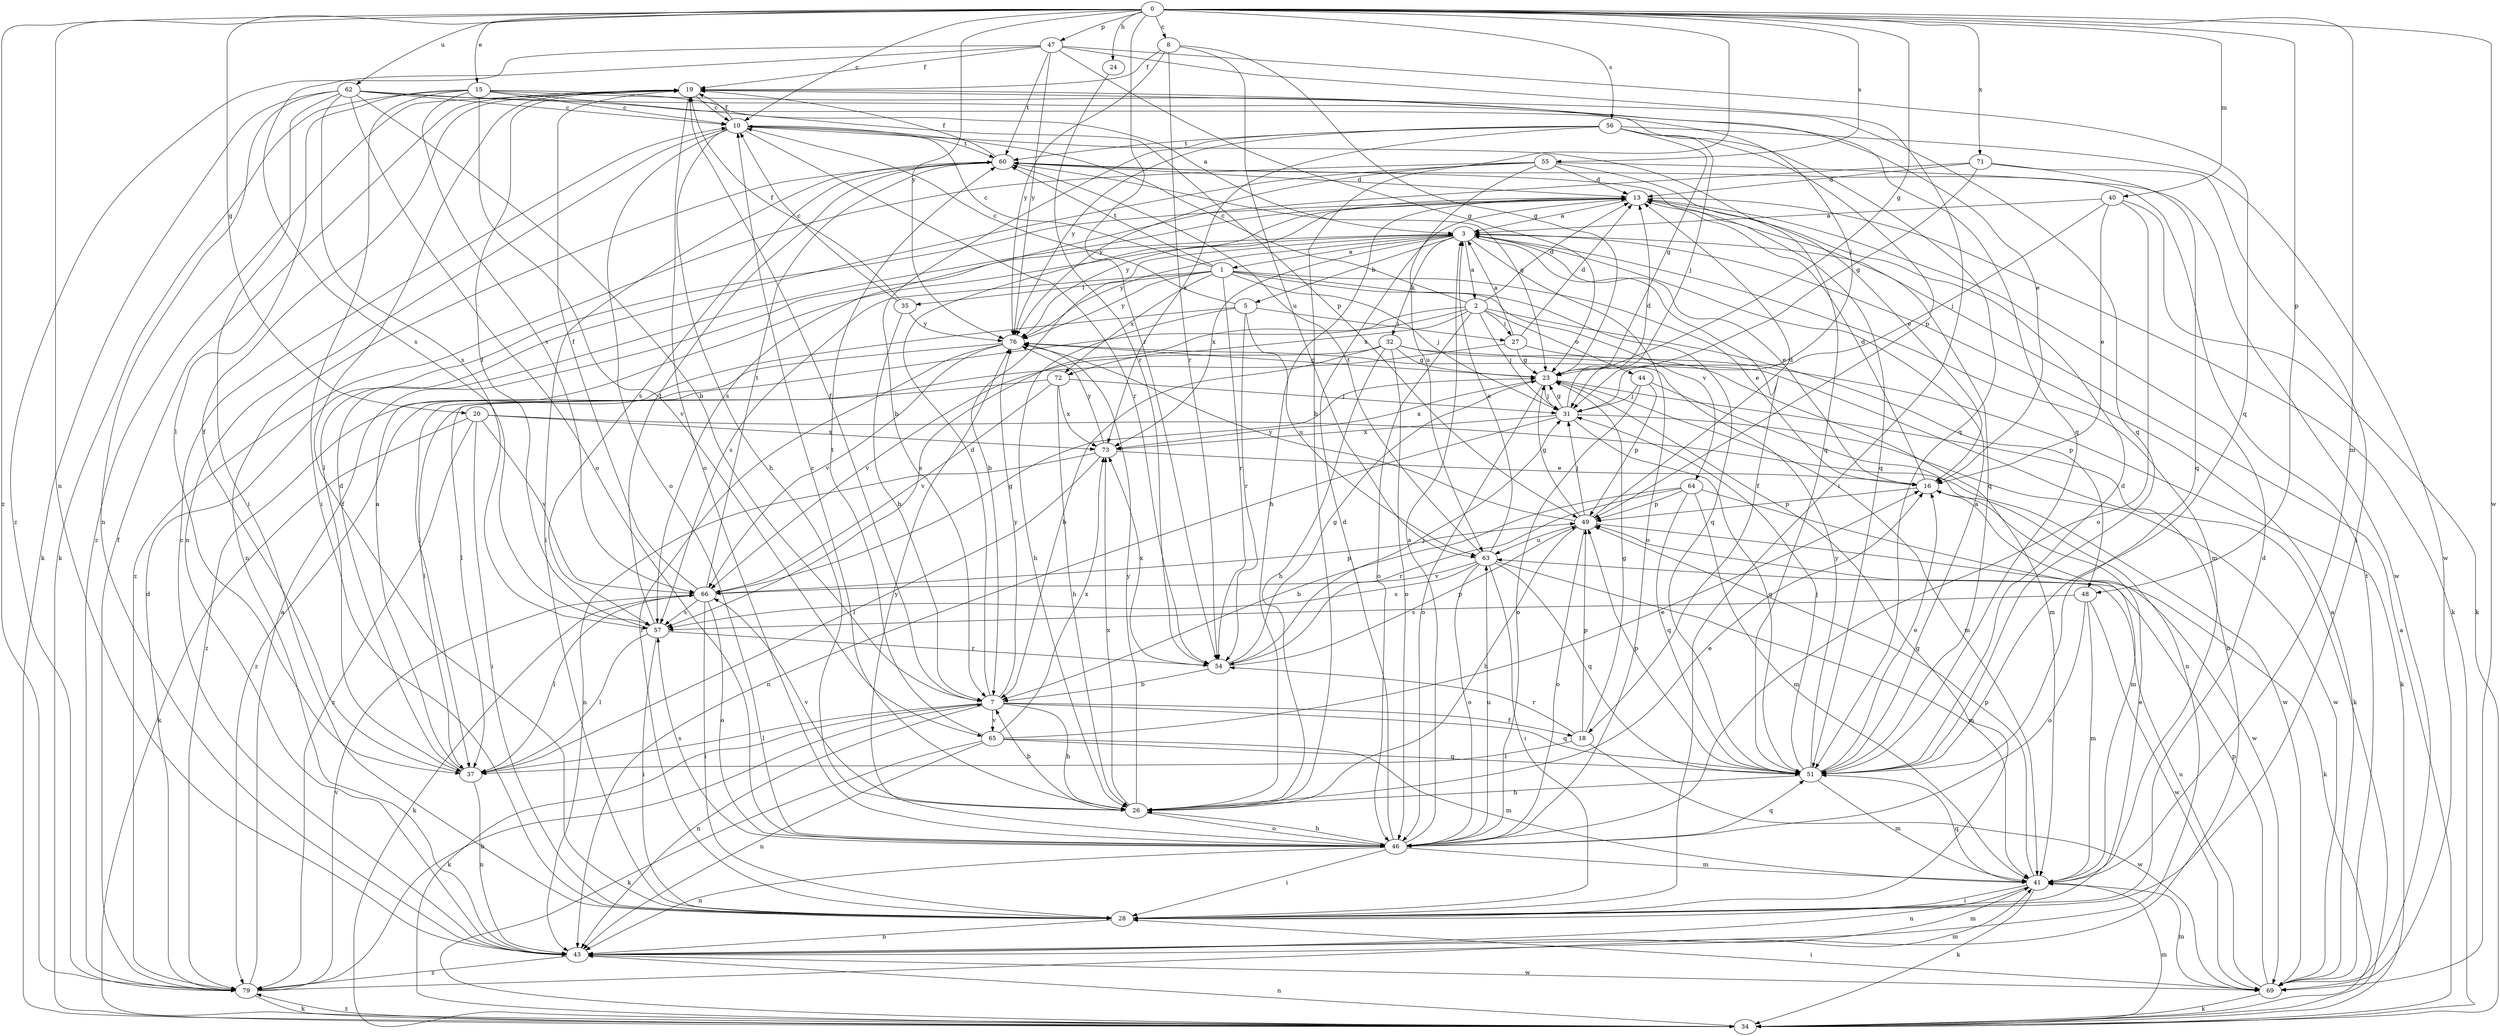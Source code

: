 strict digraph  {
0;
1;
2;
3;
5;
7;
8;
10;
13;
15;
16;
18;
19;
20;
23;
24;
26;
27;
28;
31;
32;
34;
35;
37;
40;
41;
43;
44;
46;
47;
48;
49;
51;
54;
55;
56;
57;
60;
62;
63;
64;
65;
66;
69;
71;
72;
73;
76;
79;
0 -> 8  [label=c];
0 -> 10  [label=c];
0 -> 15  [label=e];
0 -> 20  [label=g];
0 -> 23  [label=g];
0 -> 24  [label=h];
0 -> 26  [label=h];
0 -> 40  [label=m];
0 -> 41  [label=m];
0 -> 43  [label=n];
0 -> 47  [label=p];
0 -> 48  [label=p];
0 -> 54  [label=r];
0 -> 55  [label=s];
0 -> 56  [label=s];
0 -> 62  [label=u];
0 -> 69  [label=w];
0 -> 71  [label=x];
0 -> 76  [label=y];
0 -> 79  [label=z];
1 -> 10  [label=c];
1 -> 16  [label=e];
1 -> 31  [label=j];
1 -> 35  [label=l];
1 -> 51  [label=q];
1 -> 54  [label=r];
1 -> 57  [label=s];
1 -> 60  [label=t];
1 -> 64  [label=v];
1 -> 72  [label=x];
1 -> 76  [label=y];
2 -> 10  [label=c];
2 -> 13  [label=d];
2 -> 27  [label=i];
2 -> 31  [label=j];
2 -> 37  [label=l];
2 -> 44  [label=o];
2 -> 46  [label=o];
2 -> 48  [label=p];
2 -> 57  [label=s];
2 -> 72  [label=x];
3 -> 1  [label=a];
3 -> 2  [label=a];
3 -> 5  [label=b];
3 -> 7  [label=b];
3 -> 16  [label=e];
3 -> 18  [label=f];
3 -> 32  [label=k];
3 -> 41  [label=m];
3 -> 46  [label=o];
3 -> 73  [label=x];
3 -> 76  [label=y];
5 -> 10  [label=c];
5 -> 26  [label=h];
5 -> 27  [label=i];
5 -> 54  [label=r];
5 -> 63  [label=u];
5 -> 79  [label=z];
7 -> 13  [label=d];
7 -> 18  [label=f];
7 -> 19  [label=f];
7 -> 26  [label=h];
7 -> 34  [label=k];
7 -> 37  [label=l];
7 -> 43  [label=n];
7 -> 51  [label=q];
7 -> 65  [label=v];
7 -> 76  [label=y];
8 -> 19  [label=f];
8 -> 23  [label=g];
8 -> 54  [label=r];
8 -> 63  [label=u];
8 -> 76  [label=y];
10 -> 19  [label=f];
10 -> 26  [label=h];
10 -> 43  [label=n];
10 -> 46  [label=o];
10 -> 51  [label=q];
10 -> 54  [label=r];
10 -> 60  [label=t];
13 -> 3  [label=a];
13 -> 26  [label=h];
13 -> 34  [label=k];
13 -> 51  [label=q];
13 -> 76  [label=y];
15 -> 3  [label=a];
15 -> 10  [label=c];
15 -> 28  [label=i];
15 -> 34  [label=k];
15 -> 37  [label=l];
15 -> 49  [label=p];
15 -> 51  [label=q];
15 -> 65  [label=v];
15 -> 66  [label=v];
16 -> 13  [label=d];
16 -> 41  [label=m];
16 -> 49  [label=p];
18 -> 23  [label=g];
18 -> 37  [label=l];
18 -> 49  [label=p];
18 -> 54  [label=r];
18 -> 69  [label=w];
19 -> 10  [label=c];
19 -> 31  [label=j];
19 -> 46  [label=o];
19 -> 51  [label=q];
19 -> 79  [label=z];
20 -> 28  [label=i];
20 -> 34  [label=k];
20 -> 66  [label=v];
20 -> 69  [label=w];
20 -> 73  [label=x];
20 -> 79  [label=z];
23 -> 31  [label=j];
23 -> 34  [label=k];
23 -> 41  [label=m];
23 -> 46  [label=o];
23 -> 73  [label=x];
24 -> 54  [label=r];
26 -> 7  [label=b];
26 -> 10  [label=c];
26 -> 16  [label=e];
26 -> 46  [label=o];
26 -> 66  [label=v];
26 -> 73  [label=x];
26 -> 76  [label=y];
27 -> 3  [label=a];
27 -> 13  [label=d];
27 -> 23  [label=g];
27 -> 37  [label=l];
27 -> 41  [label=m];
28 -> 13  [label=d];
28 -> 16  [label=e];
28 -> 19  [label=f];
28 -> 23  [label=g];
28 -> 43  [label=n];
31 -> 13  [label=d];
31 -> 23  [label=g];
31 -> 43  [label=n];
31 -> 51  [label=q];
31 -> 69  [label=w];
31 -> 73  [label=x];
32 -> 7  [label=b];
32 -> 23  [label=g];
32 -> 26  [label=h];
32 -> 34  [label=k];
32 -> 43  [label=n];
32 -> 46  [label=o];
32 -> 66  [label=v];
34 -> 3  [label=a];
34 -> 41  [label=m];
34 -> 43  [label=n];
34 -> 79  [label=z];
35 -> 7  [label=b];
35 -> 10  [label=c];
35 -> 19  [label=f];
35 -> 76  [label=y];
37 -> 3  [label=a];
37 -> 13  [label=d];
37 -> 19  [label=f];
37 -> 43  [label=n];
40 -> 3  [label=a];
40 -> 16  [label=e];
40 -> 31  [label=j];
40 -> 34  [label=k];
40 -> 46  [label=o];
41 -> 28  [label=i];
41 -> 34  [label=k];
41 -> 43  [label=n];
41 -> 49  [label=p];
41 -> 51  [label=q];
43 -> 10  [label=c];
43 -> 41  [label=m];
43 -> 69  [label=w];
43 -> 79  [label=z];
44 -> 31  [label=j];
44 -> 43  [label=n];
44 -> 46  [label=o];
44 -> 49  [label=p];
46 -> 3  [label=a];
46 -> 13  [label=d];
46 -> 26  [label=h];
46 -> 28  [label=i];
46 -> 41  [label=m];
46 -> 43  [label=n];
46 -> 51  [label=q];
46 -> 57  [label=s];
46 -> 63  [label=u];
46 -> 76  [label=y];
47 -> 19  [label=f];
47 -> 23  [label=g];
47 -> 28  [label=i];
47 -> 51  [label=q];
47 -> 57  [label=s];
47 -> 60  [label=t];
47 -> 76  [label=y];
47 -> 79  [label=z];
48 -> 41  [label=m];
48 -> 46  [label=o];
48 -> 57  [label=s];
48 -> 69  [label=w];
49 -> 13  [label=d];
49 -> 23  [label=g];
49 -> 26  [label=h];
49 -> 31  [label=j];
49 -> 34  [label=k];
49 -> 46  [label=o];
49 -> 63  [label=u];
49 -> 76  [label=y];
51 -> 3  [label=a];
51 -> 13  [label=d];
51 -> 16  [label=e];
51 -> 26  [label=h];
51 -> 31  [label=j];
51 -> 41  [label=m];
51 -> 49  [label=p];
51 -> 76  [label=y];
54 -> 7  [label=b];
54 -> 23  [label=g];
54 -> 31  [label=j];
54 -> 49  [label=p];
54 -> 73  [label=x];
55 -> 13  [label=d];
55 -> 16  [label=e];
55 -> 37  [label=l];
55 -> 63  [label=u];
55 -> 69  [label=w];
55 -> 76  [label=y];
55 -> 79  [label=z];
56 -> 7  [label=b];
56 -> 23  [label=g];
56 -> 31  [label=j];
56 -> 49  [label=p];
56 -> 60  [label=t];
56 -> 69  [label=w];
56 -> 73  [label=x];
56 -> 76  [label=y];
57 -> 19  [label=f];
57 -> 28  [label=i];
57 -> 37  [label=l];
57 -> 54  [label=r];
57 -> 60  [label=t];
60 -> 13  [label=d];
60 -> 19  [label=f];
60 -> 23  [label=g];
60 -> 28  [label=i];
60 -> 43  [label=n];
60 -> 51  [label=q];
60 -> 57  [label=s];
62 -> 7  [label=b];
62 -> 10  [label=c];
62 -> 16  [label=e];
62 -> 28  [label=i];
62 -> 34  [label=k];
62 -> 43  [label=n];
62 -> 46  [label=o];
62 -> 51  [label=q];
62 -> 57  [label=s];
63 -> 3  [label=a];
63 -> 28  [label=i];
63 -> 41  [label=m];
63 -> 46  [label=o];
63 -> 51  [label=q];
63 -> 57  [label=s];
63 -> 60  [label=t];
63 -> 66  [label=v];
64 -> 7  [label=b];
64 -> 41  [label=m];
64 -> 49  [label=p];
64 -> 51  [label=q];
64 -> 54  [label=r];
64 -> 69  [label=w];
65 -> 16  [label=e];
65 -> 34  [label=k];
65 -> 41  [label=m];
65 -> 43  [label=n];
65 -> 51  [label=q];
65 -> 60  [label=t];
65 -> 73  [label=x];
66 -> 19  [label=f];
66 -> 23  [label=g];
66 -> 28  [label=i];
66 -> 34  [label=k];
66 -> 37  [label=l];
66 -> 46  [label=o];
66 -> 49  [label=p];
66 -> 57  [label=s];
66 -> 60  [label=t];
69 -> 3  [label=a];
69 -> 28  [label=i];
69 -> 34  [label=k];
69 -> 41  [label=m];
69 -> 49  [label=p];
69 -> 60  [label=t];
69 -> 63  [label=u];
71 -> 13  [label=d];
71 -> 23  [label=g];
71 -> 28  [label=i];
71 -> 51  [label=q];
71 -> 57  [label=s];
72 -> 26  [label=h];
72 -> 31  [label=j];
72 -> 37  [label=l];
72 -> 66  [label=v];
72 -> 73  [label=x];
73 -> 16  [label=e];
73 -> 37  [label=l];
73 -> 43  [label=n];
73 -> 76  [label=y];
76 -> 23  [label=g];
76 -> 28  [label=i];
76 -> 66  [label=v];
76 -> 79  [label=z];
79 -> 3  [label=a];
79 -> 7  [label=b];
79 -> 13  [label=d];
79 -> 19  [label=f];
79 -> 34  [label=k];
79 -> 41  [label=m];
79 -> 66  [label=v];
}
